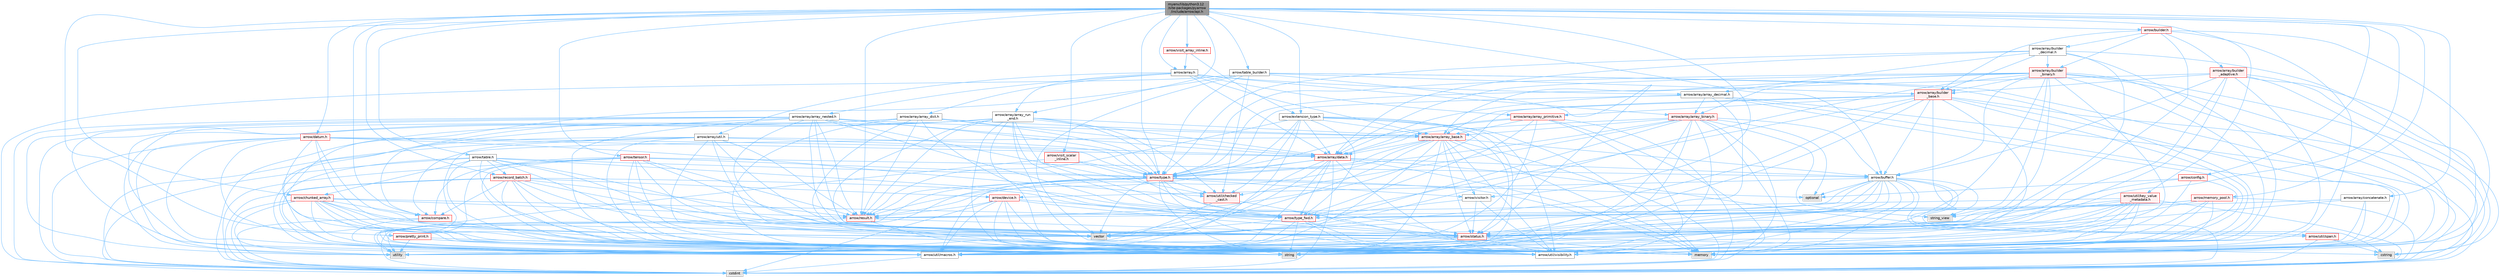 digraph "myenv/lib/python3.12/site-packages/pyarrow/include/arrow/api.h"
{
 // LATEX_PDF_SIZE
  bgcolor="transparent";
  edge [fontname=Helvetica,fontsize=10,labelfontname=Helvetica,labelfontsize=10];
  node [fontname=Helvetica,fontsize=10,shape=box,height=0.2,width=0.4];
  Node1 [id="Node000001",label="myenv/lib/python3.12\l/site-packages/pyarrow\l/include/arrow/api.h",height=0.2,width=0.4,color="gray40", fillcolor="grey60", style="filled", fontcolor="black",tooltip=" "];
  Node1 -> Node2 [id="edge1_Node000001_Node000002",color="steelblue1",style="solid",tooltip=" "];
  Node2 [id="Node000002",label="arrow/array.h",height=0.2,width=0.4,color="grey40", fillcolor="white", style="filled",URL="$array_8h.html",tooltip=" "];
  Node2 -> Node3 [id="edge2_Node000002_Node000003",color="steelblue1",style="solid",tooltip=" "];
  Node3 [id="Node000003",label="arrow/array/array_base.h",height=0.2,width=0.4,color="red", fillcolor="#FFF0F0", style="filled",URL="$array__base_8h.html",tooltip=" "];
  Node3 -> Node4 [id="edge3_Node000003_Node000004",color="steelblue1",style="solid",tooltip=" "];
  Node4 [id="Node000004",label="cstdint",height=0.2,width=0.4,color="grey60", fillcolor="#E0E0E0", style="filled",tooltip=" "];
  Node3 -> Node6 [id="edge4_Node000003_Node000006",color="steelblue1",style="solid",tooltip=" "];
  Node6 [id="Node000006",label="memory",height=0.2,width=0.4,color="grey60", fillcolor="#E0E0E0", style="filled",tooltip=" "];
  Node3 -> Node7 [id="edge5_Node000003_Node000007",color="steelblue1",style="solid",tooltip=" "];
  Node7 [id="Node000007",label="string",height=0.2,width=0.4,color="grey60", fillcolor="#E0E0E0", style="filled",tooltip=" "];
  Node3 -> Node8 [id="edge6_Node000003_Node000008",color="steelblue1",style="solid",tooltip=" "];
  Node8 [id="Node000008",label="vector",height=0.2,width=0.4,color="grey60", fillcolor="#E0E0E0", style="filled",tooltip=" "];
  Node3 -> Node9 [id="edge7_Node000003_Node000009",color="steelblue1",style="solid",tooltip=" "];
  Node9 [id="Node000009",label="arrow/array/data.h",height=0.2,width=0.4,color="red", fillcolor="#FFF0F0", style="filled",URL="$data_8h.html",tooltip=" "];
  Node9 -> Node4 [id="edge8_Node000009_Node000004",color="steelblue1",style="solid",tooltip=" "];
  Node9 -> Node6 [id="edge9_Node000009_Node000006",color="steelblue1",style="solid",tooltip=" "];
  Node9 -> Node12 [id="edge10_Node000009_Node000012",color="steelblue1",style="solid",tooltip=" "];
  Node12 [id="Node000012",label="utility",height=0.2,width=0.4,color="grey60", fillcolor="#E0E0E0", style="filled",tooltip=" "];
  Node9 -> Node8 [id="edge11_Node000009_Node000008",color="steelblue1",style="solid",tooltip=" "];
  Node9 -> Node17 [id="edge12_Node000009_Node000017",color="steelblue1",style="solid",tooltip=" "];
  Node17 [id="Node000017",label="arrow/buffer.h",height=0.2,width=0.4,color="grey40", fillcolor="white", style="filled",URL="$buffer_8h.html",tooltip=" "];
  Node17 -> Node4 [id="edge13_Node000017_Node000004",color="steelblue1",style="solid",tooltip=" "];
  Node17 -> Node18 [id="edge14_Node000017_Node000018",color="steelblue1",style="solid",tooltip=" "];
  Node18 [id="Node000018",label="cstring",height=0.2,width=0.4,color="grey60", fillcolor="#E0E0E0", style="filled",tooltip=" "];
  Node17 -> Node6 [id="edge15_Node000017_Node000006",color="steelblue1",style="solid",tooltip=" "];
  Node17 -> Node14 [id="edge16_Node000017_Node000014",color="steelblue1",style="solid",tooltip=" "];
  Node14 [id="Node000014",label="optional",height=0.2,width=0.4,color="grey60", fillcolor="#E0E0E0", style="filled",tooltip=" "];
  Node17 -> Node7 [id="edge17_Node000017_Node000007",color="steelblue1",style="solid",tooltip=" "];
  Node17 -> Node19 [id="edge18_Node000017_Node000019",color="steelblue1",style="solid",tooltip=" "];
  Node19 [id="Node000019",label="string_view",height=0.2,width=0.4,color="grey60", fillcolor="#E0E0E0", style="filled",tooltip=" "];
  Node17 -> Node12 [id="edge19_Node000017_Node000012",color="steelblue1",style="solid",tooltip=" "];
  Node17 -> Node8 [id="edge20_Node000017_Node000008",color="steelblue1",style="solid",tooltip=" "];
  Node17 -> Node20 [id="edge21_Node000017_Node000020",color="steelblue1",style="solid",tooltip=" "];
  Node20 [id="Node000020",label="arrow/device.h",height=0.2,width=0.4,color="red", fillcolor="#FFF0F0", style="filled",URL="$device_8h.html",tooltip=" "];
  Node20 -> Node4 [id="edge22_Node000020_Node000004",color="steelblue1",style="solid",tooltip=" "];
  Node20 -> Node6 [id="edge23_Node000020_Node000006",color="steelblue1",style="solid",tooltip=" "];
  Node20 -> Node7 [id="edge24_Node000020_Node000007",color="steelblue1",style="solid",tooltip=" "];
  Node20 -> Node26 [id="edge25_Node000020_Node000026",color="steelblue1",style="solid",tooltip=" "];
  Node26 [id="Node000026",label="arrow/result.h",height=0.2,width=0.4,color="red", fillcolor="#FFF0F0", style="filled",URL="$result_8h.html",tooltip=" "];
  Node26 -> Node7 [id="edge26_Node000026_Node000007",color="steelblue1",style="solid",tooltip=" "];
  Node26 -> Node12 [id="edge27_Node000026_Node000012",color="steelblue1",style="solid",tooltip=" "];
  Node26 -> Node30 [id="edge28_Node000026_Node000030",color="steelblue1",style="solid",tooltip=" "];
  Node30 [id="Node000030",label="arrow/status.h",height=0.2,width=0.4,color="red", fillcolor="#FFF0F0", style="filled",URL="$status_8h.html",tooltip=" "];
  Node30 -> Node18 [id="edge29_Node000030_Node000018",color="steelblue1",style="solid",tooltip=" "];
  Node30 -> Node6 [id="edge30_Node000030_Node000006",color="steelblue1",style="solid",tooltip=" "];
  Node30 -> Node7 [id="edge31_Node000030_Node000007",color="steelblue1",style="solid",tooltip=" "];
  Node30 -> Node12 [id="edge32_Node000030_Node000012",color="steelblue1",style="solid",tooltip=" "];
  Node30 -> Node25 [id="edge33_Node000030_Node000025",color="steelblue1",style="solid",tooltip=" "];
  Node25 [id="Node000025",label="arrow/util/macros.h",height=0.2,width=0.4,color="grey40", fillcolor="white", style="filled",URL="$macros_8h.html",tooltip=" "];
  Node25 -> Node4 [id="edge34_Node000025_Node000004",color="steelblue1",style="solid",tooltip=" "];
  Node30 -> Node16 [id="edge35_Node000030_Node000016",color="steelblue1",style="solid",tooltip=" "];
  Node16 [id="Node000016",label="arrow/util/visibility.h",height=0.2,width=0.4,color="grey40", fillcolor="white", style="filled",URL="$include_2arrow_2util_2visibility_8h.html",tooltip=" "];
  Node20 -> Node30 [id="edge36_Node000020_Node000030",color="steelblue1",style="solid",tooltip=" "];
  Node20 -> Node23 [id="edge37_Node000020_Node000023",color="steelblue1",style="solid",tooltip=" "];
  Node23 [id="Node000023",label="arrow/type_fwd.h",height=0.2,width=0.4,color="red", fillcolor="#FFF0F0", style="filled",URL="$arrow_2type__fwd_8h.html",tooltip=" "];
  Node23 -> Node6 [id="edge38_Node000023_Node000006",color="steelblue1",style="solid",tooltip=" "];
  Node23 -> Node7 [id="edge39_Node000023_Node000007",color="steelblue1",style="solid",tooltip=" "];
  Node23 -> Node8 [id="edge40_Node000023_Node000008",color="steelblue1",style="solid",tooltip=" "];
  Node23 -> Node25 [id="edge41_Node000023_Node000025",color="steelblue1",style="solid",tooltip=" "];
  Node23 -> Node16 [id="edge42_Node000023_Node000016",color="steelblue1",style="solid",tooltip=" "];
  Node20 -> Node25 [id="edge43_Node000020_Node000025",color="steelblue1",style="solid",tooltip=" "];
  Node20 -> Node16 [id="edge44_Node000020_Node000016",color="steelblue1",style="solid",tooltip=" "];
  Node17 -> Node30 [id="edge45_Node000017_Node000030",color="steelblue1",style="solid",tooltip=" "];
  Node17 -> Node23 [id="edge46_Node000017_Node000023",color="steelblue1",style="solid",tooltip=" "];
  Node17 -> Node25 [id="edge47_Node000017_Node000025",color="steelblue1",style="solid",tooltip=" "];
  Node17 -> Node36 [id="edge48_Node000017_Node000036",color="steelblue1",style="solid",tooltip=" "];
  Node36 [id="Node000036",label="arrow/util/span.h",height=0.2,width=0.4,color="red", fillcolor="#FFF0F0", style="filled",URL="$span_8h.html",tooltip=" "];
  Node36 -> Node4 [id="edge49_Node000036_Node000004",color="steelblue1",style="solid",tooltip=" "];
  Node36 -> Node18 [id="edge50_Node000036_Node000018",color="steelblue1",style="solid",tooltip=" "];
  Node17 -> Node16 [id="edge51_Node000017_Node000016",color="steelblue1",style="solid",tooltip=" "];
  Node9 -> Node26 [id="edge52_Node000009_Node000026",color="steelblue1",style="solid",tooltip=" "];
  Node9 -> Node38 [id="edge53_Node000009_Node000038",color="steelblue1",style="solid",tooltip=" "];
  Node38 [id="Node000038",label="arrow/type.h",height=0.2,width=0.4,color="red", fillcolor="#FFF0F0", style="filled",URL="$type_8h.html",tooltip=" "];
  Node38 -> Node4 [id="edge54_Node000038_Node000004",color="steelblue1",style="solid",tooltip=" "];
  Node38 -> Node6 [id="edge55_Node000038_Node000006",color="steelblue1",style="solid",tooltip=" "];
  Node38 -> Node14 [id="edge56_Node000038_Node000014",color="steelblue1",style="solid",tooltip=" "];
  Node38 -> Node7 [id="edge57_Node000038_Node000007",color="steelblue1",style="solid",tooltip=" "];
  Node38 -> Node12 [id="edge58_Node000038_Node000012",color="steelblue1",style="solid",tooltip=" "];
  Node38 -> Node8 [id="edge59_Node000038_Node000008",color="steelblue1",style="solid",tooltip=" "];
  Node38 -> Node26 [id="edge60_Node000038_Node000026",color="steelblue1",style="solid",tooltip=" "];
  Node38 -> Node23 [id="edge61_Node000038_Node000023",color="steelblue1",style="solid",tooltip=" "];
  Node38 -> Node40 [id="edge62_Node000038_Node000040",color="steelblue1",style="solid",tooltip=" "];
  Node40 [id="Node000040",label="arrow/util/checked\l_cast.h",height=0.2,width=0.4,color="red", fillcolor="#FFF0F0", style="filled",URL="$checked__cast_8h.html",tooltip=" "];
  Node40 -> Node6 [id="edge63_Node000040_Node000006",color="steelblue1",style="solid",tooltip=" "];
  Node40 -> Node12 [id="edge64_Node000040_Node000012",color="steelblue1",style="solid",tooltip=" "];
  Node38 -> Node25 [id="edge65_Node000038_Node000025",color="steelblue1",style="solid",tooltip=" "];
  Node38 -> Node16 [id="edge66_Node000038_Node000016",color="steelblue1",style="solid",tooltip=" "];
  Node38 -> Node46 [id="edge67_Node000038_Node000046",color="steelblue1",style="solid",tooltip=" "];
  Node46 [id="Node000046",label="arrow/visitor.h",height=0.2,width=0.4,color="grey40", fillcolor="white", style="filled",URL="$visitor_8h.html",tooltip=" "];
  Node46 -> Node30 [id="edge68_Node000046_Node000030",color="steelblue1",style="solid",tooltip=" "];
  Node46 -> Node23 [id="edge69_Node000046_Node000023",color="steelblue1",style="solid",tooltip=" "];
  Node46 -> Node16 [id="edge70_Node000046_Node000016",color="steelblue1",style="solid",tooltip=" "];
  Node9 -> Node23 [id="edge71_Node000009_Node000023",color="steelblue1",style="solid",tooltip=" "];
  Node9 -> Node25 [id="edge72_Node000009_Node000025",color="steelblue1",style="solid",tooltip=" "];
  Node9 -> Node36 [id="edge73_Node000009_Node000036",color="steelblue1",style="solid",tooltip=" "];
  Node9 -> Node16 [id="edge74_Node000009_Node000016",color="steelblue1",style="solid",tooltip=" "];
  Node3 -> Node17 [id="edge75_Node000003_Node000017",color="steelblue1",style="solid",tooltip=" "];
  Node3 -> Node48 [id="edge76_Node000003_Node000048",color="steelblue1",style="solid",tooltip=" "];
  Node48 [id="Node000048",label="arrow/compare.h",height=0.2,width=0.4,color="red", fillcolor="#FFF0F0", style="filled",URL="$compare_8h.html",tooltip=" "];
  Node48 -> Node4 [id="edge77_Node000048_Node000004",color="steelblue1",style="solid",tooltip=" "];
  Node48 -> Node25 [id="edge78_Node000048_Node000025",color="steelblue1",style="solid",tooltip=" "];
  Node48 -> Node16 [id="edge79_Node000048_Node000016",color="steelblue1",style="solid",tooltip=" "];
  Node3 -> Node26 [id="edge80_Node000003_Node000026",color="steelblue1",style="solid",tooltip=" "];
  Node3 -> Node30 [id="edge81_Node000003_Node000030",color="steelblue1",style="solid",tooltip=" "];
  Node3 -> Node38 [id="edge82_Node000003_Node000038",color="steelblue1",style="solid",tooltip=" "];
  Node3 -> Node25 [id="edge83_Node000003_Node000025",color="steelblue1",style="solid",tooltip=" "];
  Node3 -> Node16 [id="edge84_Node000003_Node000016",color="steelblue1",style="solid",tooltip=" "];
  Node3 -> Node46 [id="edge85_Node000003_Node000046",color="steelblue1",style="solid",tooltip=" "];
  Node2 -> Node49 [id="edge86_Node000002_Node000049",color="steelblue1",style="solid",tooltip=" "];
  Node49 [id="Node000049",label="arrow/array/array_binary.h",height=0.2,width=0.4,color="red", fillcolor="#FFF0F0", style="filled",URL="$array__binary_8h.html",tooltip=" "];
  Node49 -> Node4 [id="edge87_Node000049_Node000004",color="steelblue1",style="solid",tooltip=" "];
  Node49 -> Node6 [id="edge88_Node000049_Node000006",color="steelblue1",style="solid",tooltip=" "];
  Node49 -> Node14 [id="edge89_Node000049_Node000014",color="steelblue1",style="solid",tooltip=" "];
  Node49 -> Node7 [id="edge90_Node000049_Node000007",color="steelblue1",style="solid",tooltip=" "];
  Node49 -> Node19 [id="edge91_Node000049_Node000019",color="steelblue1",style="solid",tooltip=" "];
  Node49 -> Node8 [id="edge92_Node000049_Node000008",color="steelblue1",style="solid",tooltip=" "];
  Node49 -> Node3 [id="edge93_Node000049_Node000003",color="steelblue1",style="solid",tooltip=" "];
  Node49 -> Node9 [id="edge94_Node000049_Node000009",color="steelblue1",style="solid",tooltip=" "];
  Node49 -> Node17 [id="edge95_Node000049_Node000017",color="steelblue1",style="solid",tooltip=" "];
  Node49 -> Node38 [id="edge96_Node000049_Node000038",color="steelblue1",style="solid",tooltip=" "];
  Node49 -> Node40 [id="edge97_Node000049_Node000040",color="steelblue1",style="solid",tooltip=" "];
  Node49 -> Node25 [id="edge98_Node000049_Node000025",color="steelblue1",style="solid",tooltip=" "];
  Node49 -> Node16 [id="edge99_Node000049_Node000016",color="steelblue1",style="solid",tooltip=" "];
  Node2 -> Node56 [id="edge100_Node000002_Node000056",color="steelblue1",style="solid",tooltip=" "];
  Node56 [id="Node000056",label="arrow/array/array_decimal.h",height=0.2,width=0.4,color="grey40", fillcolor="white", style="filled",URL="$array__decimal_8h.html",tooltip=" "];
  Node56 -> Node4 [id="edge101_Node000056_Node000004",color="steelblue1",style="solid",tooltip=" "];
  Node56 -> Node6 [id="edge102_Node000056_Node000006",color="steelblue1",style="solid",tooltip=" "];
  Node56 -> Node7 [id="edge103_Node000056_Node000007",color="steelblue1",style="solid",tooltip=" "];
  Node56 -> Node49 [id="edge104_Node000056_Node000049",color="steelblue1",style="solid",tooltip=" "];
  Node56 -> Node9 [id="edge105_Node000056_Node000009",color="steelblue1",style="solid",tooltip=" "];
  Node56 -> Node38 [id="edge106_Node000056_Node000038",color="steelblue1",style="solid",tooltip=" "];
  Node56 -> Node16 [id="edge107_Node000056_Node000016",color="steelblue1",style="solid",tooltip=" "];
  Node2 -> Node57 [id="edge108_Node000002_Node000057",color="steelblue1",style="solid",tooltip=" "];
  Node57 [id="Node000057",label="arrow/array/array_dict.h",height=0.2,width=0.4,color="grey40", fillcolor="white", style="filled",URL="$array__dict_8h.html",tooltip=" "];
  Node57 -> Node4 [id="edge109_Node000057_Node000004",color="steelblue1",style="solid",tooltip=" "];
  Node57 -> Node6 [id="edge110_Node000057_Node000006",color="steelblue1",style="solid",tooltip=" "];
  Node57 -> Node3 [id="edge111_Node000057_Node000003",color="steelblue1",style="solid",tooltip=" "];
  Node57 -> Node9 [id="edge112_Node000057_Node000009",color="steelblue1",style="solid",tooltip=" "];
  Node57 -> Node26 [id="edge113_Node000057_Node000026",color="steelblue1",style="solid",tooltip=" "];
  Node57 -> Node30 [id="edge114_Node000057_Node000030",color="steelblue1",style="solid",tooltip=" "];
  Node57 -> Node38 [id="edge115_Node000057_Node000038",color="steelblue1",style="solid",tooltip=" "];
  Node57 -> Node25 [id="edge116_Node000057_Node000025",color="steelblue1",style="solid",tooltip=" "];
  Node57 -> Node16 [id="edge117_Node000057_Node000016",color="steelblue1",style="solid",tooltip=" "];
  Node2 -> Node58 [id="edge118_Node000002_Node000058",color="steelblue1",style="solid",tooltip=" "];
  Node58 [id="Node000058",label="arrow/array/array_nested.h",height=0.2,width=0.4,color="grey40", fillcolor="white", style="filled",URL="$array__nested_8h.html",tooltip=" "];
  Node58 -> Node4 [id="edge119_Node000058_Node000004",color="steelblue1",style="solid",tooltip=" "];
  Node58 -> Node6 [id="edge120_Node000058_Node000006",color="steelblue1",style="solid",tooltip=" "];
  Node58 -> Node7 [id="edge121_Node000058_Node000007",color="steelblue1",style="solid",tooltip=" "];
  Node58 -> Node12 [id="edge122_Node000058_Node000012",color="steelblue1",style="solid",tooltip=" "];
  Node58 -> Node8 [id="edge123_Node000058_Node000008",color="steelblue1",style="solid",tooltip=" "];
  Node58 -> Node3 [id="edge124_Node000058_Node000003",color="steelblue1",style="solid",tooltip=" "];
  Node58 -> Node9 [id="edge125_Node000058_Node000009",color="steelblue1",style="solid",tooltip=" "];
  Node58 -> Node26 [id="edge126_Node000058_Node000026",color="steelblue1",style="solid",tooltip=" "];
  Node58 -> Node30 [id="edge127_Node000058_Node000030",color="steelblue1",style="solid",tooltip=" "];
  Node58 -> Node38 [id="edge128_Node000058_Node000038",color="steelblue1",style="solid",tooltip=" "];
  Node58 -> Node23 [id="edge129_Node000058_Node000023",color="steelblue1",style="solid",tooltip=" "];
  Node58 -> Node40 [id="edge130_Node000058_Node000040",color="steelblue1",style="solid",tooltip=" "];
  Node58 -> Node25 [id="edge131_Node000058_Node000025",color="steelblue1",style="solid",tooltip=" "];
  Node58 -> Node16 [id="edge132_Node000058_Node000016",color="steelblue1",style="solid",tooltip=" "];
  Node2 -> Node59 [id="edge133_Node000002_Node000059",color="steelblue1",style="solid",tooltip=" "];
  Node59 [id="Node000059",label="arrow/array/array_primitive.h",height=0.2,width=0.4,color="red", fillcolor="#FFF0F0", style="filled",URL="$array__primitive_8h.html",tooltip=" "];
  Node59 -> Node4 [id="edge134_Node000059_Node000004",color="steelblue1",style="solid",tooltip=" "];
  Node59 -> Node6 [id="edge135_Node000059_Node000006",color="steelblue1",style="solid",tooltip=" "];
  Node59 -> Node3 [id="edge136_Node000059_Node000003",color="steelblue1",style="solid",tooltip=" "];
  Node59 -> Node9 [id="edge137_Node000059_Node000009",color="steelblue1",style="solid",tooltip=" "];
  Node59 -> Node38 [id="edge138_Node000059_Node000038",color="steelblue1",style="solid",tooltip=" "];
  Node59 -> Node23 [id="edge139_Node000059_Node000023",color="steelblue1",style="solid",tooltip=" "];
  Node59 -> Node25 [id="edge140_Node000059_Node000025",color="steelblue1",style="solid",tooltip=" "];
  Node59 -> Node16 [id="edge141_Node000059_Node000016",color="steelblue1",style="solid",tooltip=" "];
  Node2 -> Node60 [id="edge142_Node000002_Node000060",color="steelblue1",style="solid",tooltip=" "];
  Node60 [id="Node000060",label="arrow/array/array_run\l_end.h",height=0.2,width=0.4,color="grey40", fillcolor="white", style="filled",URL="$array__run__end_8h.html",tooltip=" "];
  Node60 -> Node4 [id="edge143_Node000060_Node000004",color="steelblue1",style="solid",tooltip=" "];
  Node60 -> Node6 [id="edge144_Node000060_Node000006",color="steelblue1",style="solid",tooltip=" "];
  Node60 -> Node7 [id="edge145_Node000060_Node000007",color="steelblue1",style="solid",tooltip=" "];
  Node60 -> Node12 [id="edge146_Node000060_Node000012",color="steelblue1",style="solid",tooltip=" "];
  Node60 -> Node8 [id="edge147_Node000060_Node000008",color="steelblue1",style="solid",tooltip=" "];
  Node60 -> Node3 [id="edge148_Node000060_Node000003",color="steelblue1",style="solid",tooltip=" "];
  Node60 -> Node9 [id="edge149_Node000060_Node000009",color="steelblue1",style="solid",tooltip=" "];
  Node60 -> Node26 [id="edge150_Node000060_Node000026",color="steelblue1",style="solid",tooltip=" "];
  Node60 -> Node30 [id="edge151_Node000060_Node000030",color="steelblue1",style="solid",tooltip=" "];
  Node60 -> Node38 [id="edge152_Node000060_Node000038",color="steelblue1",style="solid",tooltip=" "];
  Node60 -> Node23 [id="edge153_Node000060_Node000023",color="steelblue1",style="solid",tooltip=" "];
  Node60 -> Node40 [id="edge154_Node000060_Node000040",color="steelblue1",style="solid",tooltip=" "];
  Node60 -> Node25 [id="edge155_Node000060_Node000025",color="steelblue1",style="solid",tooltip=" "];
  Node60 -> Node16 [id="edge156_Node000060_Node000016",color="steelblue1",style="solid",tooltip=" "];
  Node2 -> Node9 [id="edge157_Node000002_Node000009",color="steelblue1",style="solid",tooltip=" "];
  Node2 -> Node61 [id="edge158_Node000002_Node000061",color="steelblue1",style="solid",tooltip=" "];
  Node61 [id="Node000061",label="arrow/array/util.h",height=0.2,width=0.4,color="grey40", fillcolor="white", style="filled",URL="$array_2util_8h.html",tooltip=" "];
  Node61 -> Node4 [id="edge159_Node000061_Node000004",color="steelblue1",style="solid",tooltip=" "];
  Node61 -> Node6 [id="edge160_Node000061_Node000006",color="steelblue1",style="solid",tooltip=" "];
  Node61 -> Node8 [id="edge161_Node000061_Node000008",color="steelblue1",style="solid",tooltip=" "];
  Node61 -> Node9 [id="edge162_Node000061_Node000009",color="steelblue1",style="solid",tooltip=" "];
  Node61 -> Node48 [id="edge163_Node000061_Node000048",color="steelblue1",style="solid",tooltip=" "];
  Node61 -> Node26 [id="edge164_Node000061_Node000026",color="steelblue1",style="solid",tooltip=" "];
  Node61 -> Node30 [id="edge165_Node000061_Node000030",color="steelblue1",style="solid",tooltip=" "];
  Node61 -> Node38 [id="edge166_Node000061_Node000038",color="steelblue1",style="solid",tooltip=" "];
  Node61 -> Node25 [id="edge167_Node000061_Node000025",color="steelblue1",style="solid",tooltip=" "];
  Node61 -> Node16 [id="edge168_Node000061_Node000016",color="steelblue1",style="solid",tooltip=" "];
  Node1 -> Node60 [id="edge169_Node000001_Node000060",color="steelblue1",style="solid",tooltip=" "];
  Node1 -> Node62 [id="edge170_Node000001_Node000062",color="steelblue1",style="solid",tooltip=" "];
  Node62 [id="Node000062",label="arrow/array/concatenate.h",height=0.2,width=0.4,color="grey40", fillcolor="white", style="filled",URL="$concatenate_8h.html",tooltip=" "];
  Node62 -> Node6 [id="edge171_Node000062_Node000006",color="steelblue1",style="solid",tooltip=" "];
  Node62 -> Node23 [id="edge172_Node000062_Node000023",color="steelblue1",style="solid",tooltip=" "];
  Node62 -> Node25 [id="edge173_Node000062_Node000025",color="steelblue1",style="solid",tooltip=" "];
  Node62 -> Node16 [id="edge174_Node000062_Node000016",color="steelblue1",style="solid",tooltip=" "];
  Node1 -> Node17 [id="edge175_Node000001_Node000017",color="steelblue1",style="solid",tooltip=" "];
  Node1 -> Node63 [id="edge176_Node000001_Node000063",color="steelblue1",style="solid",tooltip=" "];
  Node63 [id="Node000063",label="arrow/builder.h",height=0.2,width=0.4,color="red", fillcolor="#FFF0F0", style="filled",URL="$builder_8h.html",tooltip=" "];
  Node63 -> Node6 [id="edge177_Node000063_Node000006",color="steelblue1",style="solid",tooltip=" "];
  Node63 -> Node64 [id="edge178_Node000063_Node000064",color="steelblue1",style="solid",tooltip=" "];
  Node64 [id="Node000064",label="arrow/array/builder\l_adaptive.h",height=0.2,width=0.4,color="red", fillcolor="#FFF0F0", style="filled",URL="$builder__adaptive_8h.html",tooltip=" "];
  Node64 -> Node4 [id="edge179_Node000064_Node000004",color="steelblue1",style="solid",tooltip=" "];
  Node64 -> Node18 [id="edge180_Node000064_Node000018",color="steelblue1",style="solid",tooltip=" "];
  Node64 -> Node6 [id="edge181_Node000064_Node000006",color="steelblue1",style="solid",tooltip=" "];
  Node64 -> Node65 [id="edge182_Node000064_Node000065",color="steelblue1",style="solid",tooltip=" "];
  Node65 [id="Node000065",label="arrow/array/builder\l_base.h",height=0.2,width=0.4,color="red", fillcolor="#FFF0F0", style="filled",URL="$builder__base_8h.html",tooltip=" "];
  Node65 -> Node4 [id="edge183_Node000065_Node000004",color="steelblue1",style="solid",tooltip=" "];
  Node65 -> Node6 [id="edge184_Node000065_Node000006",color="steelblue1",style="solid",tooltip=" "];
  Node65 -> Node12 [id="edge185_Node000065_Node000012",color="steelblue1",style="solid",tooltip=" "];
  Node65 -> Node8 [id="edge186_Node000065_Node000008",color="steelblue1",style="solid",tooltip=" "];
  Node65 -> Node3 [id="edge187_Node000065_Node000003",color="steelblue1",style="solid",tooltip=" "];
  Node65 -> Node59 [id="edge188_Node000065_Node000059",color="steelblue1",style="solid",tooltip=" "];
  Node65 -> Node17 [id="edge189_Node000065_Node000017",color="steelblue1",style="solid",tooltip=" "];
  Node65 -> Node26 [id="edge190_Node000065_Node000026",color="steelblue1",style="solid",tooltip=" "];
  Node65 -> Node30 [id="edge191_Node000065_Node000030",color="steelblue1",style="solid",tooltip=" "];
  Node65 -> Node23 [id="edge192_Node000065_Node000023",color="steelblue1",style="solid",tooltip=" "];
  Node65 -> Node25 [id="edge193_Node000065_Node000025",color="steelblue1",style="solid",tooltip=" "];
  Node65 -> Node16 [id="edge194_Node000065_Node000016",color="steelblue1",style="solid",tooltip=" "];
  Node64 -> Node17 [id="edge195_Node000064_Node000017",color="steelblue1",style="solid",tooltip=" "];
  Node64 -> Node30 [id="edge196_Node000064_Node000030",color="steelblue1",style="solid",tooltip=" "];
  Node64 -> Node38 [id="edge197_Node000064_Node000038",color="steelblue1",style="solid",tooltip=" "];
  Node64 -> Node25 [id="edge198_Node000064_Node000025",color="steelblue1",style="solid",tooltip=" "];
  Node64 -> Node16 [id="edge199_Node000064_Node000016",color="steelblue1",style="solid",tooltip=" "];
  Node63 -> Node65 [id="edge200_Node000063_Node000065",color="steelblue1",style="solid",tooltip=" "];
  Node63 -> Node70 [id="edge201_Node000063_Node000070",color="steelblue1",style="solid",tooltip=" "];
  Node70 [id="Node000070",label="arrow/array/builder\l_binary.h",height=0.2,width=0.4,color="red", fillcolor="#FFF0F0", style="filled",URL="$builder__binary_8h.html",tooltip=" "];
  Node70 -> Node4 [id="edge202_Node000070_Node000004",color="steelblue1",style="solid",tooltip=" "];
  Node70 -> Node18 [id="edge203_Node000070_Node000018",color="steelblue1",style="solid",tooltip=" "];
  Node70 -> Node6 [id="edge204_Node000070_Node000006",color="steelblue1",style="solid",tooltip=" "];
  Node70 -> Node7 [id="edge205_Node000070_Node000007",color="steelblue1",style="solid",tooltip=" "];
  Node70 -> Node19 [id="edge206_Node000070_Node000019",color="steelblue1",style="solid",tooltip=" "];
  Node70 -> Node8 [id="edge207_Node000070_Node000008",color="steelblue1",style="solid",tooltip=" "];
  Node70 -> Node3 [id="edge208_Node000070_Node000003",color="steelblue1",style="solid",tooltip=" "];
  Node70 -> Node49 [id="edge209_Node000070_Node000049",color="steelblue1",style="solid",tooltip=" "];
  Node70 -> Node65 [id="edge210_Node000070_Node000065",color="steelblue1",style="solid",tooltip=" "];
  Node70 -> Node9 [id="edge211_Node000070_Node000009",color="steelblue1",style="solid",tooltip=" "];
  Node70 -> Node17 [id="edge212_Node000070_Node000017",color="steelblue1",style="solid",tooltip=" "];
  Node70 -> Node30 [id="edge213_Node000070_Node000030",color="steelblue1",style="solid",tooltip=" "];
  Node70 -> Node38 [id="edge214_Node000070_Node000038",color="steelblue1",style="solid",tooltip=" "];
  Node70 -> Node25 [id="edge215_Node000070_Node000025",color="steelblue1",style="solid",tooltip=" "];
  Node70 -> Node16 [id="edge216_Node000070_Node000016",color="steelblue1",style="solid",tooltip=" "];
  Node63 -> Node73 [id="edge217_Node000063_Node000073",color="steelblue1",style="solid",tooltip=" "];
  Node73 [id="Node000073",label="arrow/array/builder\l_decimal.h",height=0.2,width=0.4,color="grey40", fillcolor="white", style="filled",URL="$builder__decimal_8h.html",tooltip=" "];
  Node73 -> Node6 [id="edge218_Node000073_Node000006",color="steelblue1",style="solid",tooltip=" "];
  Node73 -> Node56 [id="edge219_Node000073_Node000056",color="steelblue1",style="solid",tooltip=" "];
  Node73 -> Node65 [id="edge220_Node000073_Node000065",color="steelblue1",style="solid",tooltip=" "];
  Node73 -> Node70 [id="edge221_Node000073_Node000070",color="steelblue1",style="solid",tooltip=" "];
  Node73 -> Node9 [id="edge222_Node000073_Node000009",color="steelblue1",style="solid",tooltip=" "];
  Node73 -> Node30 [id="edge223_Node000073_Node000030",color="steelblue1",style="solid",tooltip=" "];
  Node73 -> Node38 [id="edge224_Node000073_Node000038",color="steelblue1",style="solid",tooltip=" "];
  Node73 -> Node16 [id="edge225_Node000073_Node000016",color="steelblue1",style="solid",tooltip=" "];
  Node63 -> Node30 [id="edge226_Node000063_Node000030",color="steelblue1",style="solid",tooltip=" "];
  Node63 -> Node16 [id="edge227_Node000063_Node000016",color="steelblue1",style="solid",tooltip=" "];
  Node1 -> Node51 [id="edge228_Node000001_Node000051",color="steelblue1",style="solid",tooltip=" "];
  Node51 [id="Node000051",label="arrow/chunked_array.h",height=0.2,width=0.4,color="red", fillcolor="#FFF0F0", style="filled",URL="$chunked__array_8h.html",tooltip=" "];
  Node51 -> Node4 [id="edge229_Node000051_Node000004",color="steelblue1",style="solid",tooltip=" "];
  Node51 -> Node6 [id="edge230_Node000051_Node000006",color="steelblue1",style="solid",tooltip=" "];
  Node51 -> Node7 [id="edge231_Node000051_Node000007",color="steelblue1",style="solid",tooltip=" "];
  Node51 -> Node12 [id="edge232_Node000051_Node000012",color="steelblue1",style="solid",tooltip=" "];
  Node51 -> Node8 [id="edge233_Node000051_Node000008",color="steelblue1",style="solid",tooltip=" "];
  Node51 -> Node48 [id="edge234_Node000051_Node000048",color="steelblue1",style="solid",tooltip=" "];
  Node51 -> Node26 [id="edge235_Node000051_Node000026",color="steelblue1",style="solid",tooltip=" "];
  Node51 -> Node30 [id="edge236_Node000051_Node000030",color="steelblue1",style="solid",tooltip=" "];
  Node51 -> Node23 [id="edge237_Node000051_Node000023",color="steelblue1",style="solid",tooltip=" "];
  Node51 -> Node25 [id="edge238_Node000051_Node000025",color="steelblue1",style="solid",tooltip=" "];
  Node51 -> Node16 [id="edge239_Node000051_Node000016",color="steelblue1",style="solid",tooltip=" "];
  Node1 -> Node48 [id="edge240_Node000001_Node000048",color="steelblue1",style="solid",tooltip=" "];
  Node1 -> Node88 [id="edge241_Node000001_Node000088",color="steelblue1",style="solid",tooltip=" "];
  Node88 [id="Node000088",label="arrow/config.h",height=0.2,width=0.4,color="red", fillcolor="#FFF0F0", style="filled",URL="$pyarrow_2include_2arrow_2config_8h.html",tooltip=" "];
  Node88 -> Node14 [id="edge242_Node000088_Node000014",color="steelblue1",style="solid",tooltip=" "];
  Node88 -> Node7 [id="edge243_Node000088_Node000007",color="steelblue1",style="solid",tooltip=" "];
  Node88 -> Node30 [id="edge244_Node000088_Node000030",color="steelblue1",style="solid",tooltip=" "];
  Node88 -> Node16 [id="edge245_Node000088_Node000016",color="steelblue1",style="solid",tooltip=" "];
  Node1 -> Node90 [id="edge246_Node000001_Node000090",color="steelblue1",style="solid",tooltip=" "];
  Node90 [id="Node000090",label="arrow/datum.h",height=0.2,width=0.4,color="red", fillcolor="#FFF0F0", style="filled",URL="$datum_8h.html",tooltip=" "];
  Node90 -> Node4 [id="edge247_Node000090_Node000004",color="steelblue1",style="solid",tooltip=" "];
  Node90 -> Node6 [id="edge248_Node000090_Node000006",color="steelblue1",style="solid",tooltip=" "];
  Node90 -> Node7 [id="edge249_Node000090_Node000007",color="steelblue1",style="solid",tooltip=" "];
  Node90 -> Node12 [id="edge250_Node000090_Node000012",color="steelblue1",style="solid",tooltip=" "];
  Node90 -> Node8 [id="edge251_Node000090_Node000008",color="steelblue1",style="solid",tooltip=" "];
  Node90 -> Node9 [id="edge252_Node000090_Node000009",color="steelblue1",style="solid",tooltip=" "];
  Node90 -> Node38 [id="edge253_Node000090_Node000038",color="steelblue1",style="solid",tooltip=" "];
  Node90 -> Node40 [id="edge254_Node000090_Node000040",color="steelblue1",style="solid",tooltip=" "];
  Node90 -> Node25 [id="edge255_Node000090_Node000025",color="steelblue1",style="solid",tooltip=" "];
  Node90 -> Node16 [id="edge256_Node000090_Node000016",color="steelblue1",style="solid",tooltip=" "];
  Node1 -> Node78 [id="edge257_Node000001_Node000078",color="steelblue1",style="solid",tooltip=" "];
  Node78 [id="Node000078",label="arrow/extension_type.h",height=0.2,width=0.4,color="grey40", fillcolor="white", style="filled",URL="$include_2arrow_2extension__type_8h.html",tooltip=" "];
  Node78 -> Node6 [id="edge258_Node000078_Node000006",color="steelblue1",style="solid",tooltip=" "];
  Node78 -> Node7 [id="edge259_Node000078_Node000007",color="steelblue1",style="solid",tooltip=" "];
  Node78 -> Node3 [id="edge260_Node000078_Node000003",color="steelblue1",style="solid",tooltip=" "];
  Node78 -> Node9 [id="edge261_Node000078_Node000009",color="steelblue1",style="solid",tooltip=" "];
  Node78 -> Node26 [id="edge262_Node000078_Node000026",color="steelblue1",style="solid",tooltip=" "];
  Node78 -> Node30 [id="edge263_Node000078_Node000030",color="steelblue1",style="solid",tooltip=" "];
  Node78 -> Node38 [id="edge264_Node000078_Node000038",color="steelblue1",style="solid",tooltip=" "];
  Node78 -> Node23 [id="edge265_Node000078_Node000023",color="steelblue1",style="solid",tooltip=" "];
  Node78 -> Node40 [id="edge266_Node000078_Node000040",color="steelblue1",style="solid",tooltip=" "];
  Node78 -> Node25 [id="edge267_Node000078_Node000025",color="steelblue1",style="solid",tooltip=" "];
  Node78 -> Node16 [id="edge268_Node000078_Node000016",color="steelblue1",style="solid",tooltip=" "];
  Node1 -> Node68 [id="edge269_Node000001_Node000068",color="steelblue1",style="solid",tooltip=" "];
  Node68 [id="Node000068",label="arrow/memory_pool.h",height=0.2,width=0.4,color="red", fillcolor="#FFF0F0", style="filled",URL="$memory__pool_8h.html",tooltip=" "];
  Node68 -> Node4 [id="edge270_Node000068_Node000004",color="steelblue1",style="solid",tooltip=" "];
  Node68 -> Node6 [id="edge271_Node000068_Node000006",color="steelblue1",style="solid",tooltip=" "];
  Node68 -> Node7 [id="edge272_Node000068_Node000007",color="steelblue1",style="solid",tooltip=" "];
  Node68 -> Node26 [id="edge273_Node000068_Node000026",color="steelblue1",style="solid",tooltip=" "];
  Node68 -> Node30 [id="edge274_Node000068_Node000030",color="steelblue1",style="solid",tooltip=" "];
  Node68 -> Node23 [id="edge275_Node000068_Node000023",color="steelblue1",style="solid",tooltip=" "];
  Node68 -> Node16 [id="edge276_Node000068_Node000016",color="steelblue1",style="solid",tooltip=" "];
  Node1 -> Node91 [id="edge277_Node000001_Node000091",color="steelblue1",style="solid",tooltip=" "];
  Node91 [id="Node000091",label="arrow/pretty_print.h",height=0.2,width=0.4,color="red", fillcolor="#FFF0F0", style="filled",URL="$pretty__print_8h.html",tooltip=" "];
  Node91 -> Node7 [id="edge278_Node000091_Node000007",color="steelblue1",style="solid",tooltip=" "];
  Node91 -> Node12 [id="edge279_Node000091_Node000012",color="steelblue1",style="solid",tooltip=" "];
  Node91 -> Node16 [id="edge280_Node000091_Node000016",color="steelblue1",style="solid",tooltip=" "];
  Node1 -> Node92 [id="edge281_Node000001_Node000092",color="steelblue1",style="solid",tooltip=" "];
  Node92 [id="Node000092",label="arrow/record_batch.h",height=0.2,width=0.4,color="red", fillcolor="#FFF0F0", style="filled",URL="$record__batch_8h.html",tooltip=" "];
  Node92 -> Node4 [id="edge282_Node000092_Node000004",color="steelblue1",style="solid",tooltip=" "];
  Node92 -> Node6 [id="edge283_Node000092_Node000006",color="steelblue1",style="solid",tooltip=" "];
  Node92 -> Node7 [id="edge284_Node000092_Node000007",color="steelblue1",style="solid",tooltip=" "];
  Node92 -> Node8 [id="edge285_Node000092_Node000008",color="steelblue1",style="solid",tooltip=" "];
  Node92 -> Node48 [id="edge286_Node000092_Node000048",color="steelblue1",style="solid",tooltip=" "];
  Node92 -> Node20 [id="edge287_Node000092_Node000020",color="steelblue1",style="solid",tooltip=" "];
  Node92 -> Node26 [id="edge288_Node000092_Node000026",color="steelblue1",style="solid",tooltip=" "];
  Node92 -> Node30 [id="edge289_Node000092_Node000030",color="steelblue1",style="solid",tooltip=" "];
  Node92 -> Node23 [id="edge290_Node000092_Node000023",color="steelblue1",style="solid",tooltip=" "];
  Node92 -> Node25 [id="edge291_Node000092_Node000025",color="steelblue1",style="solid",tooltip=" "];
  Node92 -> Node16 [id="edge292_Node000092_Node000016",color="steelblue1",style="solid",tooltip=" "];
  Node1 -> Node26 [id="edge293_Node000001_Node000026",color="steelblue1",style="solid",tooltip=" "];
  Node1 -> Node30 [id="edge294_Node000001_Node000030",color="steelblue1",style="solid",tooltip=" "];
  Node1 -> Node96 [id="edge295_Node000001_Node000096",color="steelblue1",style="solid",tooltip=" "];
  Node96 [id="Node000096",label="arrow/table.h",height=0.2,width=0.4,color="grey40", fillcolor="white", style="filled",URL="$table_8h.html",tooltip=" "];
  Node96 -> Node4 [id="edge296_Node000096_Node000004",color="steelblue1",style="solid",tooltip=" "];
  Node96 -> Node6 [id="edge297_Node000096_Node000006",color="steelblue1",style="solid",tooltip=" "];
  Node96 -> Node7 [id="edge298_Node000096_Node000007",color="steelblue1",style="solid",tooltip=" "];
  Node96 -> Node8 [id="edge299_Node000096_Node000008",color="steelblue1",style="solid",tooltip=" "];
  Node96 -> Node51 [id="edge300_Node000096_Node000051",color="steelblue1",style="solid",tooltip=" "];
  Node96 -> Node92 [id="edge301_Node000096_Node000092",color="steelblue1",style="solid",tooltip=" "];
  Node96 -> Node30 [id="edge302_Node000096_Node000030",color="steelblue1",style="solid",tooltip=" "];
  Node96 -> Node38 [id="edge303_Node000096_Node000038",color="steelblue1",style="solid",tooltip=" "];
  Node96 -> Node23 [id="edge304_Node000096_Node000023",color="steelblue1",style="solid",tooltip=" "];
  Node96 -> Node25 [id="edge305_Node000096_Node000025",color="steelblue1",style="solid",tooltip=" "];
  Node96 -> Node16 [id="edge306_Node000096_Node000016",color="steelblue1",style="solid",tooltip=" "];
  Node1 -> Node97 [id="edge307_Node000001_Node000097",color="steelblue1",style="solid",tooltip=" "];
  Node97 [id="Node000097",label="arrow/table_builder.h",height=0.2,width=0.4,color="grey40", fillcolor="white", style="filled",URL="$table__builder_8h.html",tooltip=" "];
  Node97 -> Node4 [id="edge308_Node000097_Node000004",color="steelblue1",style="solid",tooltip=" "];
  Node97 -> Node6 [id="edge309_Node000097_Node000006",color="steelblue1",style="solid",tooltip=" "];
  Node97 -> Node8 [id="edge310_Node000097_Node000008",color="steelblue1",style="solid",tooltip=" "];
  Node97 -> Node65 [id="edge311_Node000097_Node000065",color="steelblue1",style="solid",tooltip=" "];
  Node97 -> Node30 [id="edge312_Node000097_Node000030",color="steelblue1",style="solid",tooltip=" "];
  Node97 -> Node38 [id="edge313_Node000097_Node000038",color="steelblue1",style="solid",tooltip=" "];
  Node97 -> Node40 [id="edge314_Node000097_Node000040",color="steelblue1",style="solid",tooltip=" "];
  Node97 -> Node25 [id="edge315_Node000097_Node000025",color="steelblue1",style="solid",tooltip=" "];
  Node97 -> Node16 [id="edge316_Node000097_Node000016",color="steelblue1",style="solid",tooltip=" "];
  Node1 -> Node98 [id="edge317_Node000001_Node000098",color="steelblue1",style="solid",tooltip=" "];
  Node98 [id="Node000098",label="arrow/tensor.h",height=0.2,width=0.4,color="red", fillcolor="#FFF0F0", style="filled",URL="$tensor_8h.html",tooltip=" "];
  Node98 -> Node4 [id="edge318_Node000098_Node000004",color="steelblue1",style="solid",tooltip=" "];
  Node98 -> Node6 [id="edge319_Node000098_Node000006",color="steelblue1",style="solid",tooltip=" "];
  Node98 -> Node7 [id="edge320_Node000098_Node000007",color="steelblue1",style="solid",tooltip=" "];
  Node98 -> Node8 [id="edge321_Node000098_Node000008",color="steelblue1",style="solid",tooltip=" "];
  Node98 -> Node17 [id="edge322_Node000098_Node000017",color="steelblue1",style="solid",tooltip=" "];
  Node98 -> Node48 [id="edge323_Node000098_Node000048",color="steelblue1",style="solid",tooltip=" "];
  Node98 -> Node26 [id="edge324_Node000098_Node000026",color="steelblue1",style="solid",tooltip=" "];
  Node98 -> Node30 [id="edge325_Node000098_Node000030",color="steelblue1",style="solid",tooltip=" "];
  Node98 -> Node38 [id="edge326_Node000098_Node000038",color="steelblue1",style="solid",tooltip=" "];
  Node98 -> Node25 [id="edge327_Node000098_Node000025",color="steelblue1",style="solid",tooltip=" "];
  Node98 -> Node16 [id="edge328_Node000098_Node000016",color="steelblue1",style="solid",tooltip=" "];
  Node1 -> Node38 [id="edge329_Node000001_Node000038",color="steelblue1",style="solid",tooltip=" "];
  Node1 -> Node99 [id="edge330_Node000001_Node000099",color="steelblue1",style="solid",tooltip=" "];
  Node99 [id="Node000099",label="arrow/util/key_value\l_metadata.h",height=0.2,width=0.4,color="red", fillcolor="#FFF0F0", style="filled",URL="$key__value__metadata_8h.html",tooltip=" "];
  Node99 -> Node4 [id="edge331_Node000099_Node000004",color="steelblue1",style="solid",tooltip=" "];
  Node99 -> Node6 [id="edge332_Node000099_Node000006",color="steelblue1",style="solid",tooltip=" "];
  Node99 -> Node7 [id="edge333_Node000099_Node000007",color="steelblue1",style="solid",tooltip=" "];
  Node99 -> Node19 [id="edge334_Node000099_Node000019",color="steelblue1",style="solid",tooltip=" "];
  Node99 -> Node12 [id="edge335_Node000099_Node000012",color="steelblue1",style="solid",tooltip=" "];
  Node99 -> Node8 [id="edge336_Node000099_Node000008",color="steelblue1",style="solid",tooltip=" "];
  Node99 -> Node26 [id="edge337_Node000099_Node000026",color="steelblue1",style="solid",tooltip=" "];
  Node99 -> Node30 [id="edge338_Node000099_Node000030",color="steelblue1",style="solid",tooltip=" "];
  Node99 -> Node25 [id="edge339_Node000099_Node000025",color="steelblue1",style="solid",tooltip=" "];
  Node99 -> Node16 [id="edge340_Node000099_Node000016",color="steelblue1",style="solid",tooltip=" "];
  Node1 -> Node101 [id="edge341_Node000001_Node000101",color="steelblue1",style="solid",tooltip=" "];
  Node101 [id="Node000101",label="arrow/visit_array_inline.h",height=0.2,width=0.4,color="red", fillcolor="#FFF0F0", style="filled",URL="$visit__array__inline_8h.html",tooltip=" "];
  Node101 -> Node2 [id="edge342_Node000101_Node000002",color="steelblue1",style="solid",tooltip=" "];
  Node101 -> Node78 [id="edge343_Node000101_Node000078",color="steelblue1",style="solid",tooltip=" "];
  Node1 -> Node102 [id="edge344_Node000001_Node000102",color="steelblue1",style="solid",tooltip=" "];
  Node102 [id="Node000102",label="arrow/visit_scalar\l_inline.h",height=0.2,width=0.4,color="red", fillcolor="#FFF0F0", style="filled",URL="$visit__scalar__inline_8h.html",tooltip=" "];
  Node102 -> Node12 [id="edge345_Node000102_Node000012",color="steelblue1",style="solid",tooltip=" "];
  Node102 -> Node30 [id="edge346_Node000102_Node000030",color="steelblue1",style="solid",tooltip=" "];
  Node102 -> Node38 [id="edge347_Node000102_Node000038",color="steelblue1",style="solid",tooltip=" "];
  Node1 -> Node46 [id="edge348_Node000001_Node000046",color="steelblue1",style="solid",tooltip=" "];
}
